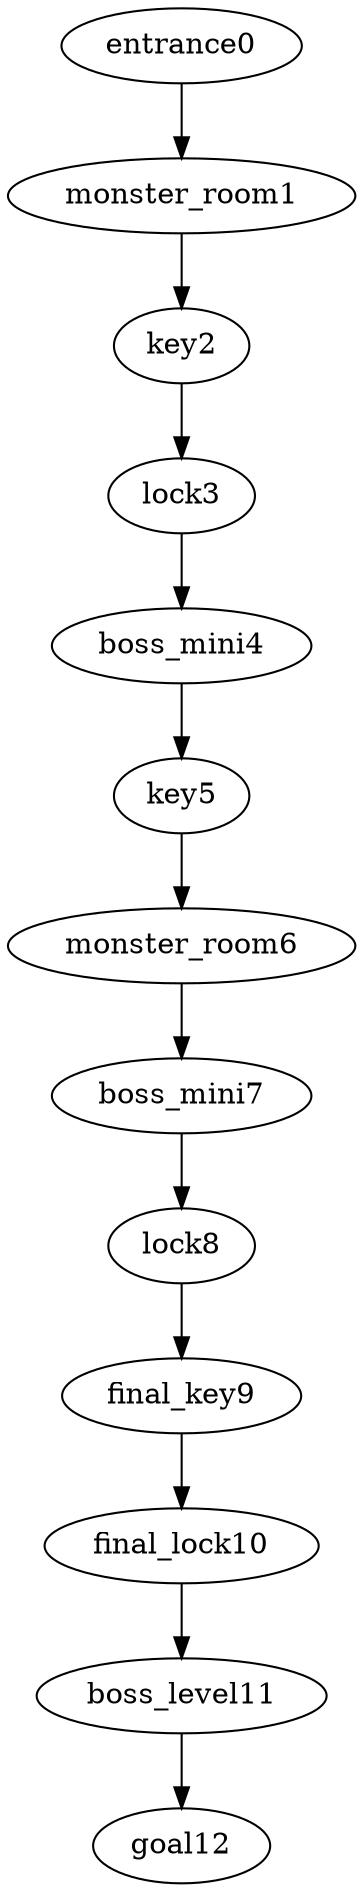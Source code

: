 digraph mission {
entrance0 -> monster_room1
monster_room1 -> key2
key2 -> lock3
lock3 -> boss_mini4
boss_mini4 -> key5
key5 -> monster_room6
monster_room6 -> boss_mini7
boss_mini7 -> lock8
lock8 -> final_key9
final_key9 -> final_lock10
final_lock10 -> boss_level11
boss_level11 -> goal12
}